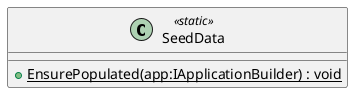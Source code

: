 @startuml
class SeedData <<static>> {
    + {static} EnsurePopulated(app:IApplicationBuilder) : void
}
@enduml
